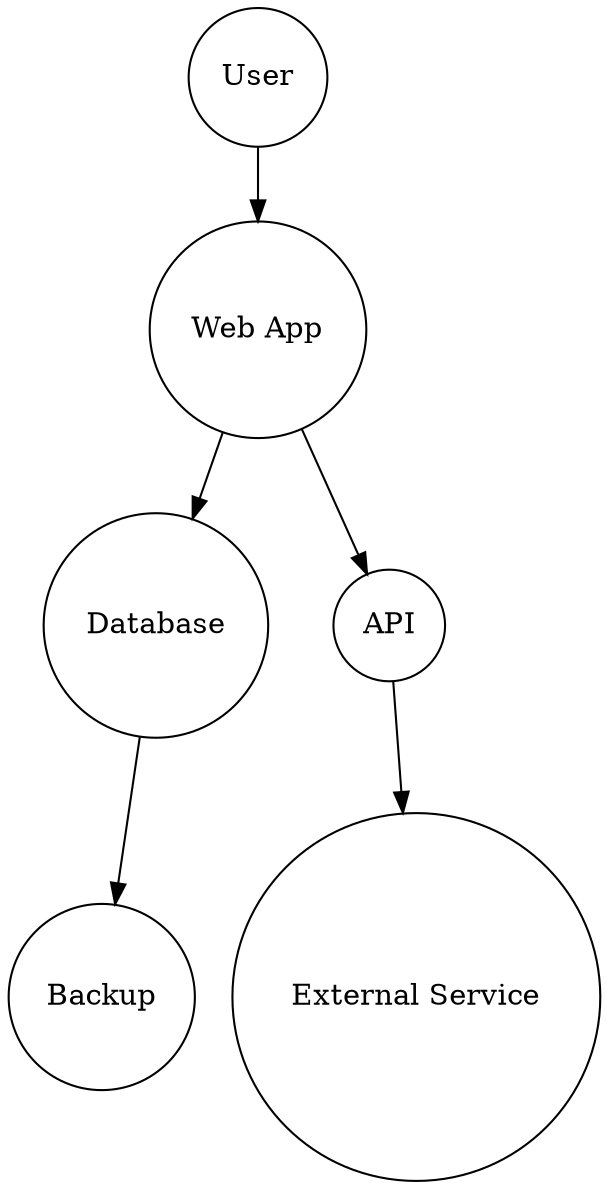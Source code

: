 digraph G {
    node [shape=circle];
    A [label="User"];
    B [label="Web App"];
    C [label="Database"];
    D [label="Backup"];
    E [label="API"];
    F [label="External Service"];

    A -> B;
    B -> C;
    C -> D;
    B -> E;
    E -> F;
}
